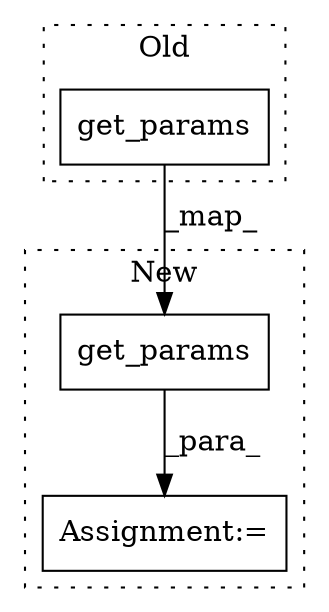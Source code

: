 digraph G {
subgraph cluster0 {
1 [label="get_params" a="32" s="1995" l="12" shape="box"];
label = "Old";
style="dotted";
}
subgraph cluster1 {
2 [label="get_params" a="32" s="1901" l="12" shape="box"];
3 [label="Assignment:=" a="7" s="1885" l="1" shape="box"];
label = "New";
style="dotted";
}
1 -> 2 [label="_map_"];
2 -> 3 [label="_para_"];
}